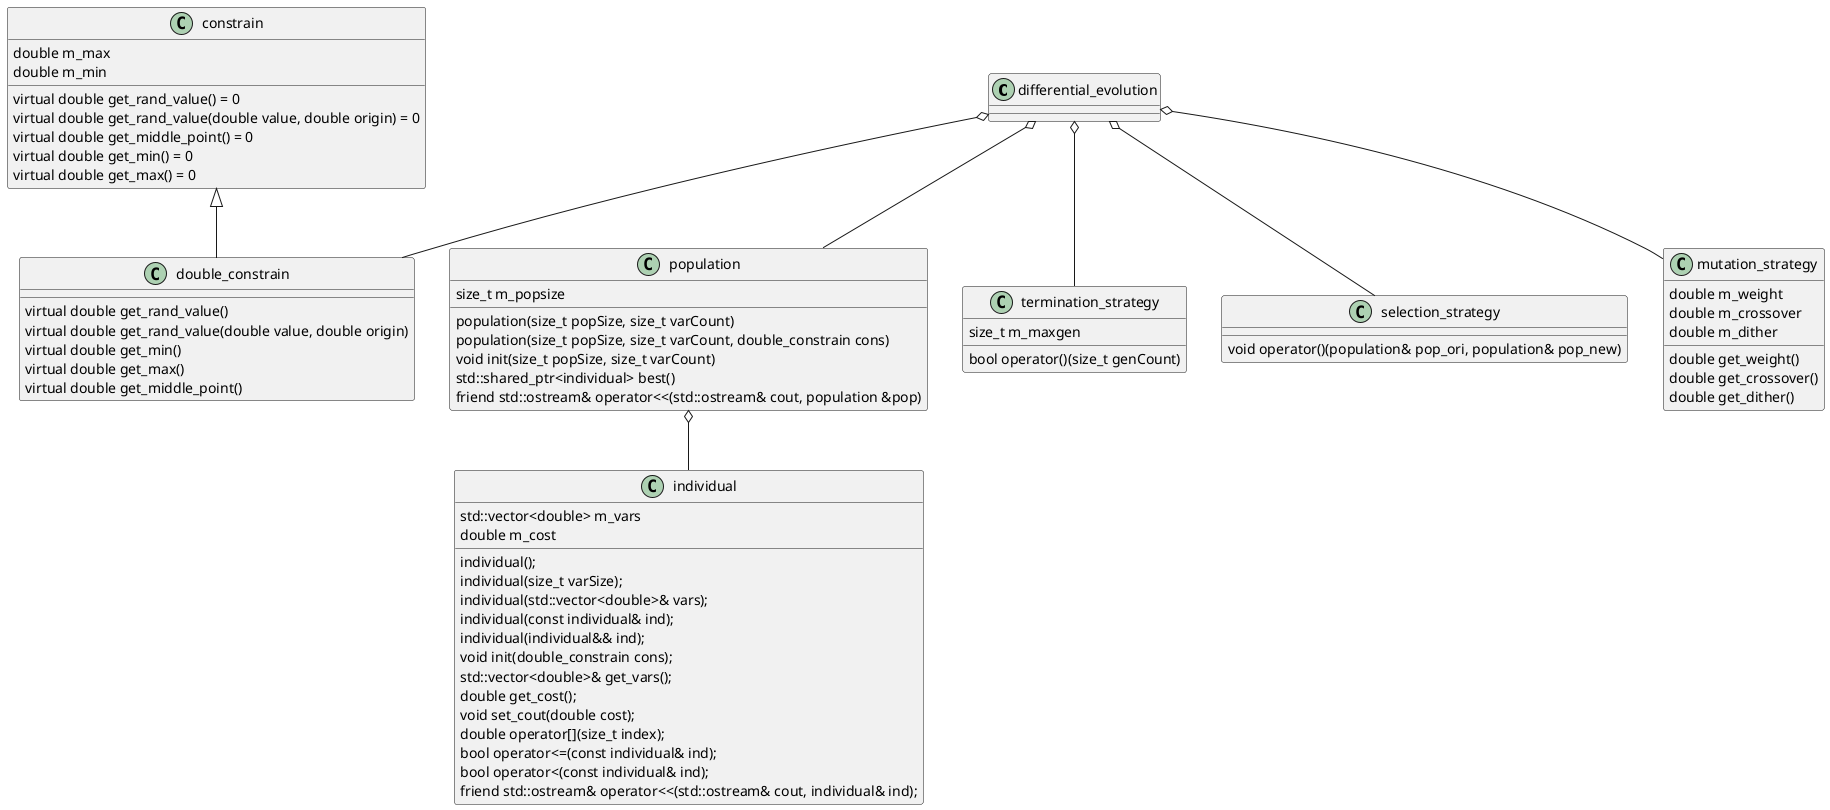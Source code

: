 @startuml de_class
class differential_evolution
class constrain
class double_constrain
class population
class individual
class termination_strategy
class selection_strategy
class mutation_strategy


constrain : double m_max
constrain : double m_min

constrain : virtual double get_rand_value() = 0
constrain : virtual double get_rand_value(double value, double origin) = 0
constrain : virtual double get_middle_point() = 0
constrain : virtual double get_min() = 0
constrain : virtual double get_max() = 0


double_constrain : virtual double get_rand_value()
double_constrain : virtual double get_rand_value(double value, double origin)
double_constrain : virtual double get_min()
double_constrain : virtual double get_max()
double_constrain : virtual double get_middle_point()


population : size_t m_popsize

population : population(size_t popSize, size_t varCount)
population : population(size_t popSize, size_t varCount, double_constrain cons)

population : void init(size_t popSize, size_t varCount)
population : std::shared_ptr<individual> best()
population : friend std::ostream& operator<<(std::ostream& cout, population &pop)


mutation_strategy : double m_weight 
mutation_strategy : double m_crossover
mutation_strategy : double m_dither

mutation_strategy : double get_weight()
mutation_strategy : double get_crossover()
mutation_strategy : double get_dither()


individual : std::vector<double> m_vars
individual : double m_cost

individual : individual();
individual : individual(size_t varSize);
individual : individual(std::vector<double>& vars);
individual : individual(const individual& ind);
individual : individual(individual&& ind);
individual : void init(double_constrain cons);
individual : std::vector<double>& get_vars();
individual : double get_cost();
individual : void set_cout(double cost);
individual : double operator[](size_t index);
individual : bool operator<=(const individual& ind);
individual : bool operator<(const individual& ind);
individual : friend std::ostream& operator<<(std::ostream& cout, individual& ind);


termination_strategy : size_t m_maxgen

termination_strategy : bool operator()(size_t genCount)


selection_strategy : void operator()(population& pop_ori, population& pop_new)


constrain <|-- double_constrain

population o-- individual

differential_evolution o-- double_constrain
differential_evolution o-- population
differential_evolution o-- termination_strategy
differential_evolution o-- selection_strategy
differential_evolution o-- mutation_strategy

@enduml